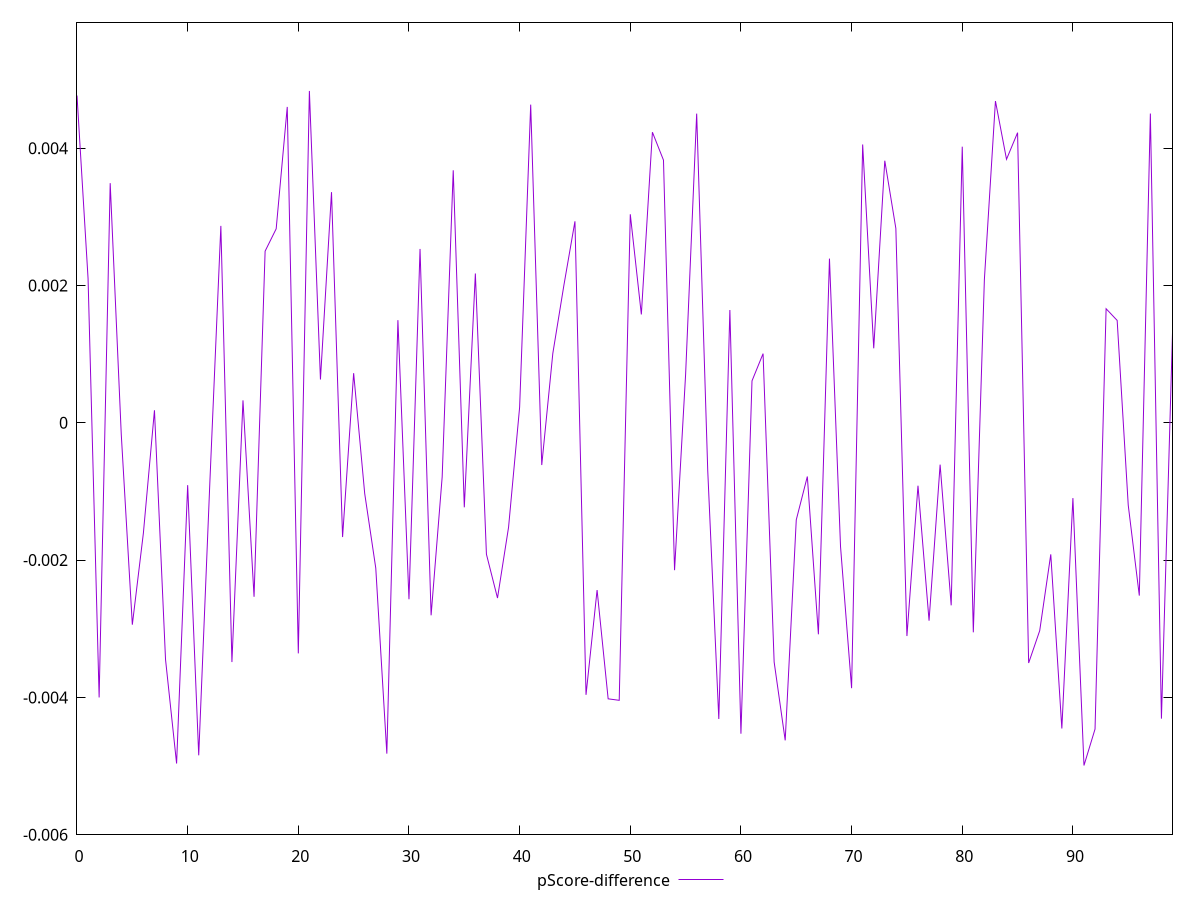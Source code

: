 reset

$pScoreDifference <<EOF
0 0.004766747712195207
1 0.0020997612540943345
2 -0.003999953509310816
3 0.003490401210548333
4 -0.0001679879391943695
5 -0.002940354725308257
6 -0.0016054460619708971
7 0.00018259711875842632
8 -0.0034471526473827396
9 -0.004962713522993212
10 -0.0009085759956847794
11 -0.00484280772005341
12 -0.0008917507483103826
13 0.002867935804314825
14 -0.0034846620579455645
15 0.00032699923222784255
16 -0.0025344739454273846
17 0.002500306239703376
18 0.0028255953559346847
19 0.004600950076041055
20 -0.003358446888813149
21 0.004833525621069479
22 0.0006302439865240317
23 0.003359706308654953
24 -0.0016637907248331918
25 0.0007229498005320578
26 -0.0010304908271295266
27 -0.0021168754637850284
28 -0.004818486733993238
29 0.0014953175327160895
30 -0.0025704544506602867
31 0.002532636230252525
32 -0.0028037439096739378
33 -0.0007900151838798886
34 0.0036777387735443604
35 -0.0012307795533555432
36 0.002174893074281037
37 -0.00191399831541067
38 -0.002552235470449471
39 -0.001521420018916031
40 0.00022743954863241322
41 0.004634386706360821
42 -0.000614943593995998
43 0.0010107119249510577
44 0.0020029437209079237
45 0.002934656546514147
46 -0.003962438645546795
47 -0.002436037151290038
48 -0.004020435129856226
49 -0.004042155674302217
50 0.0030372339820699534
51 0.0015780737957962199
52 0.004232811998699848
53 0.0038259014670318225
54 -0.0021468707891835574
55 0.0007050026698312006
56 0.004503123378559421
57 -0.0006970377591643817
58 -0.004314263302340582
59 0.0016432980264078634
60 -0.004528881981093358
61 0.0006106886777718264
62 0.0010073302946259077
63 -0.00348373113553363
64 -0.004625604467577371
65 -0.0014134592622605524
66 -0.0007825250937312789
67 -0.003080594476545278
68 0.0023916362005438133
69 -0.001802162652024264
70 -0.003864986097444789
71 0.00405384902173761
72 0.0010849118241041955
73 0.00381735090167018
74 0.0028308320881730298
75 -0.003105586301144936
76 -0.0009164264559693991
77 -0.0028820572848246573
78 -0.0006088752582190105
79 -0.0026587377426731326
80 0.004021973180400429
81 -0.0030517860096949817
82 0.0020871105493475706
83 0.0046861034025730275
84 0.003838127022966837
85 0.004225918143642149
86 -0.003498695721553629
87 -0.003027714566202676
88 -0.0019160756821123837
89 -0.004453106915174199
90 -0.0010962979389677607
91 -0.0049911824618695255
92 -0.004460915028542789
93 0.0016614332111340446
94 0.0014910193809549166
95 -0.0011993401029377904
96 -0.0025171213226444222
97 0.00450486373624942
98 -0.004309249826436545
99 0.0013114821798422827
EOF

set key outside below
set xrange [0:99]
set yrange [-0.0059911824618695255:0.005833525621069479]
set trange [-0.0059911824618695255:0.005833525621069479]
set terminal svg size 640, 500 enhanced background rgb 'white'
set output "report_00013_2021-02-09T12-04-24.940Z/first-cpu-idle/samples/pages/pScore-difference/values.svg"

plot $pScoreDifference title "pScore-difference" with line

reset
